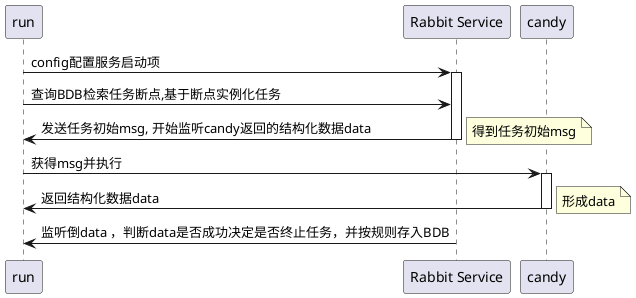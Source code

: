 @startuml
run->"Rabbit Service": config配置服务启动项
activate "Rabbit Service" 
run->"Rabbit Service": 查询BDB检索任务断点,基于断点实例化任务
"Rabbit Service"->run: 发送任务初始msg, 开始监听candy返回的结构化数据data
deactivate "Rabbit Service" 
note right
	得到任务初始msg
end note
run -> candy: 获得msg并执行
activate "candy" 
candy -> run: 返回结构化数据data
deactivate "candy" 
note right
	形成data
end note
"Rabbit Service"->run: 监听倒data ，判断data是否成功决定是否终止任务，并按规则存入BDB
@enduml
